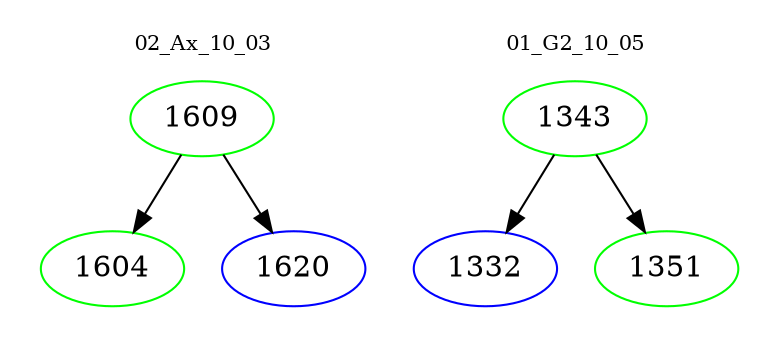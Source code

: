 digraph{
subgraph cluster_0 {
color = white
label = "02_Ax_10_03";
fontsize=10;
T0_1609 [label="1609", color="green"]
T0_1609 -> T0_1604 [color="black"]
T0_1604 [label="1604", color="green"]
T0_1609 -> T0_1620 [color="black"]
T0_1620 [label="1620", color="blue"]
}
subgraph cluster_1 {
color = white
label = "01_G2_10_05";
fontsize=10;
T1_1343 [label="1343", color="green"]
T1_1343 -> T1_1332 [color="black"]
T1_1332 [label="1332", color="blue"]
T1_1343 -> T1_1351 [color="black"]
T1_1351 [label="1351", color="green"]
}
}

